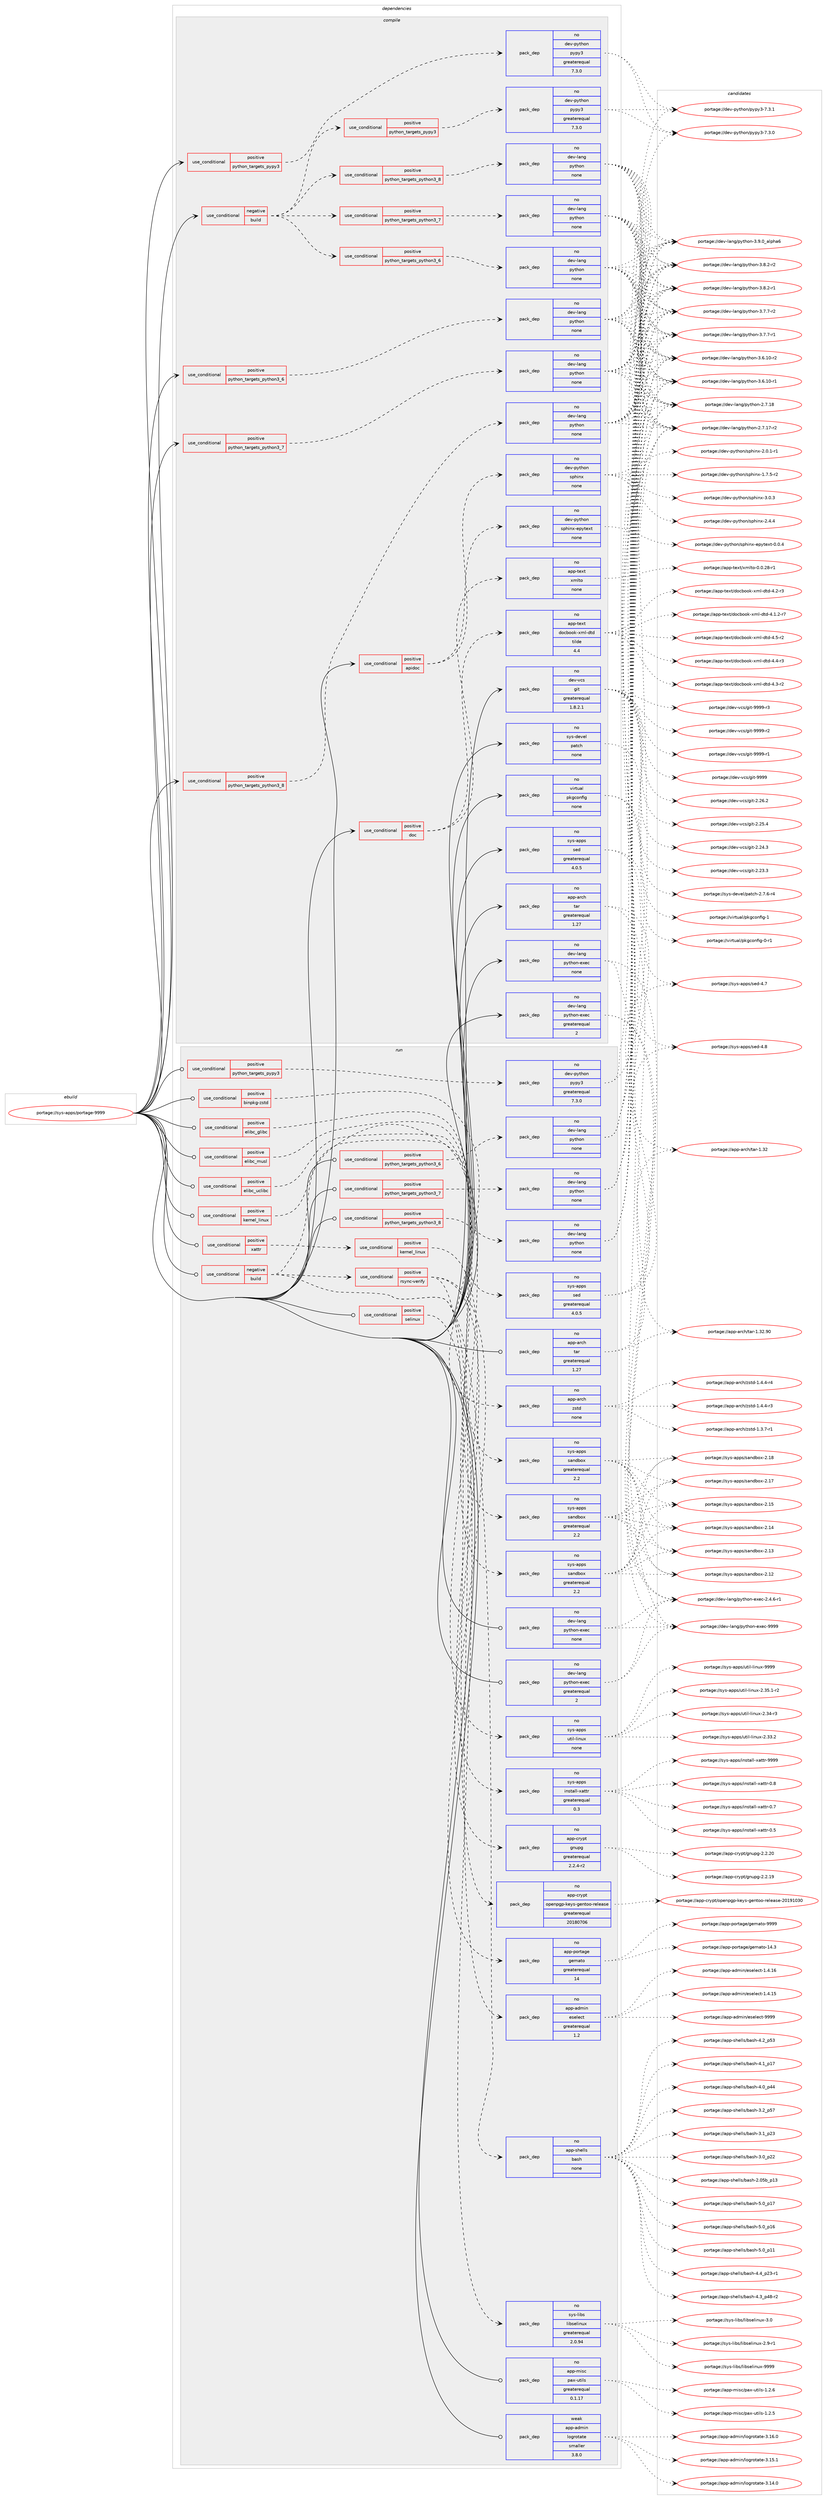 digraph prolog {

# *************
# Graph options
# *************

newrank=true;
concentrate=true;
compound=true;
graph [rankdir=LR,fontname=Helvetica,fontsize=10,ranksep=1.5];#, ranksep=2.5, nodesep=0.2];
edge  [arrowhead=vee];
node  [fontname=Helvetica,fontsize=10];

# **********
# The ebuild
# **********

subgraph cluster_leftcol {
color=gray;
rank=same;
label=<<i>ebuild</i>>;
id [label="portage://sys-apps/portage-9999", color=red, width=4, href="../sys-apps/portage-9999.svg"];
}

# ****************
# The dependencies
# ****************

subgraph cluster_midcol {
color=gray;
label=<<i>dependencies</i>>;
subgraph cluster_compile {
fillcolor="#eeeeee";
style=filled;
label=<<i>compile</i>>;
subgraph cond1228 {
dependency5927 [label=<<TABLE BORDER="0" CELLBORDER="1" CELLSPACING="0" CELLPADDING="4"><TR><TD ROWSPAN="3" CELLPADDING="10">use_conditional</TD></TR><TR><TD>negative</TD></TR><TR><TD>build</TD></TR></TABLE>>, shape=none, color=red];
subgraph cond1229 {
dependency5928 [label=<<TABLE BORDER="0" CELLBORDER="1" CELLSPACING="0" CELLPADDING="4"><TR><TD ROWSPAN="3" CELLPADDING="10">use_conditional</TD></TR><TR><TD>positive</TD></TR><TR><TD>python_targets_pypy3</TD></TR></TABLE>>, shape=none, color=red];
subgraph pack4590 {
dependency5929 [label=<<TABLE BORDER="0" CELLBORDER="1" CELLSPACING="0" CELLPADDING="4" WIDTH="220"><TR><TD ROWSPAN="6" CELLPADDING="30">pack_dep</TD></TR><TR><TD WIDTH="110">no</TD></TR><TR><TD>dev-python</TD></TR><TR><TD>pypy3</TD></TR><TR><TD>greaterequal</TD></TR><TR><TD>7.3.0</TD></TR></TABLE>>, shape=none, color=blue];
}
dependency5928:e -> dependency5929:w [weight=20,style="dashed",arrowhead="vee"];
}
dependency5927:e -> dependency5928:w [weight=20,style="dashed",arrowhead="vee"];
subgraph cond1230 {
dependency5930 [label=<<TABLE BORDER="0" CELLBORDER="1" CELLSPACING="0" CELLPADDING="4"><TR><TD ROWSPAN="3" CELLPADDING="10">use_conditional</TD></TR><TR><TD>positive</TD></TR><TR><TD>python_targets_python3_6</TD></TR></TABLE>>, shape=none, color=red];
subgraph pack4591 {
dependency5931 [label=<<TABLE BORDER="0" CELLBORDER="1" CELLSPACING="0" CELLPADDING="4" WIDTH="220"><TR><TD ROWSPAN="6" CELLPADDING="30">pack_dep</TD></TR><TR><TD WIDTH="110">no</TD></TR><TR><TD>dev-lang</TD></TR><TR><TD>python</TD></TR><TR><TD>none</TD></TR><TR><TD></TD></TR></TABLE>>, shape=none, color=blue];
}
dependency5930:e -> dependency5931:w [weight=20,style="dashed",arrowhead="vee"];
}
dependency5927:e -> dependency5930:w [weight=20,style="dashed",arrowhead="vee"];
subgraph cond1231 {
dependency5932 [label=<<TABLE BORDER="0" CELLBORDER="1" CELLSPACING="0" CELLPADDING="4"><TR><TD ROWSPAN="3" CELLPADDING="10">use_conditional</TD></TR><TR><TD>positive</TD></TR><TR><TD>python_targets_python3_7</TD></TR></TABLE>>, shape=none, color=red];
subgraph pack4592 {
dependency5933 [label=<<TABLE BORDER="0" CELLBORDER="1" CELLSPACING="0" CELLPADDING="4" WIDTH="220"><TR><TD ROWSPAN="6" CELLPADDING="30">pack_dep</TD></TR><TR><TD WIDTH="110">no</TD></TR><TR><TD>dev-lang</TD></TR><TR><TD>python</TD></TR><TR><TD>none</TD></TR><TR><TD></TD></TR></TABLE>>, shape=none, color=blue];
}
dependency5932:e -> dependency5933:w [weight=20,style="dashed",arrowhead="vee"];
}
dependency5927:e -> dependency5932:w [weight=20,style="dashed",arrowhead="vee"];
subgraph cond1232 {
dependency5934 [label=<<TABLE BORDER="0" CELLBORDER="1" CELLSPACING="0" CELLPADDING="4"><TR><TD ROWSPAN="3" CELLPADDING="10">use_conditional</TD></TR><TR><TD>positive</TD></TR><TR><TD>python_targets_python3_8</TD></TR></TABLE>>, shape=none, color=red];
subgraph pack4593 {
dependency5935 [label=<<TABLE BORDER="0" CELLBORDER="1" CELLSPACING="0" CELLPADDING="4" WIDTH="220"><TR><TD ROWSPAN="6" CELLPADDING="30">pack_dep</TD></TR><TR><TD WIDTH="110">no</TD></TR><TR><TD>dev-lang</TD></TR><TR><TD>python</TD></TR><TR><TD>none</TD></TR><TR><TD></TD></TR></TABLE>>, shape=none, color=blue];
}
dependency5934:e -> dependency5935:w [weight=20,style="dashed",arrowhead="vee"];
}
dependency5927:e -> dependency5934:w [weight=20,style="dashed",arrowhead="vee"];
}
id:e -> dependency5927:w [weight=20,style="solid",arrowhead="vee"];
subgraph cond1233 {
dependency5936 [label=<<TABLE BORDER="0" CELLBORDER="1" CELLSPACING="0" CELLPADDING="4"><TR><TD ROWSPAN="3" CELLPADDING="10">use_conditional</TD></TR><TR><TD>positive</TD></TR><TR><TD>apidoc</TD></TR></TABLE>>, shape=none, color=red];
subgraph pack4594 {
dependency5937 [label=<<TABLE BORDER="0" CELLBORDER="1" CELLSPACING="0" CELLPADDING="4" WIDTH="220"><TR><TD ROWSPAN="6" CELLPADDING="30">pack_dep</TD></TR><TR><TD WIDTH="110">no</TD></TR><TR><TD>dev-python</TD></TR><TR><TD>sphinx</TD></TR><TR><TD>none</TD></TR><TR><TD></TD></TR></TABLE>>, shape=none, color=blue];
}
dependency5936:e -> dependency5937:w [weight=20,style="dashed",arrowhead="vee"];
subgraph pack4595 {
dependency5938 [label=<<TABLE BORDER="0" CELLBORDER="1" CELLSPACING="0" CELLPADDING="4" WIDTH="220"><TR><TD ROWSPAN="6" CELLPADDING="30">pack_dep</TD></TR><TR><TD WIDTH="110">no</TD></TR><TR><TD>dev-python</TD></TR><TR><TD>sphinx-epytext</TD></TR><TR><TD>none</TD></TR><TR><TD></TD></TR></TABLE>>, shape=none, color=blue];
}
dependency5936:e -> dependency5938:w [weight=20,style="dashed",arrowhead="vee"];
}
id:e -> dependency5936:w [weight=20,style="solid",arrowhead="vee"];
subgraph cond1234 {
dependency5939 [label=<<TABLE BORDER="0" CELLBORDER="1" CELLSPACING="0" CELLPADDING="4"><TR><TD ROWSPAN="3" CELLPADDING="10">use_conditional</TD></TR><TR><TD>positive</TD></TR><TR><TD>doc</TD></TR></TABLE>>, shape=none, color=red];
subgraph pack4596 {
dependency5940 [label=<<TABLE BORDER="0" CELLBORDER="1" CELLSPACING="0" CELLPADDING="4" WIDTH="220"><TR><TD ROWSPAN="6" CELLPADDING="30">pack_dep</TD></TR><TR><TD WIDTH="110">no</TD></TR><TR><TD>app-text</TD></TR><TR><TD>xmlto</TD></TR><TR><TD>none</TD></TR><TR><TD></TD></TR></TABLE>>, shape=none, color=blue];
}
dependency5939:e -> dependency5940:w [weight=20,style="dashed",arrowhead="vee"];
subgraph pack4597 {
dependency5941 [label=<<TABLE BORDER="0" CELLBORDER="1" CELLSPACING="0" CELLPADDING="4" WIDTH="220"><TR><TD ROWSPAN="6" CELLPADDING="30">pack_dep</TD></TR><TR><TD WIDTH="110">no</TD></TR><TR><TD>app-text</TD></TR><TR><TD>docbook-xml-dtd</TD></TR><TR><TD>tilde</TD></TR><TR><TD>4.4</TD></TR></TABLE>>, shape=none, color=blue];
}
dependency5939:e -> dependency5941:w [weight=20,style="dashed",arrowhead="vee"];
}
id:e -> dependency5939:w [weight=20,style="solid",arrowhead="vee"];
subgraph cond1235 {
dependency5942 [label=<<TABLE BORDER="0" CELLBORDER="1" CELLSPACING="0" CELLPADDING="4"><TR><TD ROWSPAN="3" CELLPADDING="10">use_conditional</TD></TR><TR><TD>positive</TD></TR><TR><TD>python_targets_pypy3</TD></TR></TABLE>>, shape=none, color=red];
subgraph pack4598 {
dependency5943 [label=<<TABLE BORDER="0" CELLBORDER="1" CELLSPACING="0" CELLPADDING="4" WIDTH="220"><TR><TD ROWSPAN="6" CELLPADDING="30">pack_dep</TD></TR><TR><TD WIDTH="110">no</TD></TR><TR><TD>dev-python</TD></TR><TR><TD>pypy3</TD></TR><TR><TD>greaterequal</TD></TR><TR><TD>7.3.0</TD></TR></TABLE>>, shape=none, color=blue];
}
dependency5942:e -> dependency5943:w [weight=20,style="dashed",arrowhead="vee"];
}
id:e -> dependency5942:w [weight=20,style="solid",arrowhead="vee"];
subgraph cond1236 {
dependency5944 [label=<<TABLE BORDER="0" CELLBORDER="1" CELLSPACING="0" CELLPADDING="4"><TR><TD ROWSPAN="3" CELLPADDING="10">use_conditional</TD></TR><TR><TD>positive</TD></TR><TR><TD>python_targets_python3_6</TD></TR></TABLE>>, shape=none, color=red];
subgraph pack4599 {
dependency5945 [label=<<TABLE BORDER="0" CELLBORDER="1" CELLSPACING="0" CELLPADDING="4" WIDTH="220"><TR><TD ROWSPAN="6" CELLPADDING="30">pack_dep</TD></TR><TR><TD WIDTH="110">no</TD></TR><TR><TD>dev-lang</TD></TR><TR><TD>python</TD></TR><TR><TD>none</TD></TR><TR><TD></TD></TR></TABLE>>, shape=none, color=blue];
}
dependency5944:e -> dependency5945:w [weight=20,style="dashed",arrowhead="vee"];
}
id:e -> dependency5944:w [weight=20,style="solid",arrowhead="vee"];
subgraph cond1237 {
dependency5946 [label=<<TABLE BORDER="0" CELLBORDER="1" CELLSPACING="0" CELLPADDING="4"><TR><TD ROWSPAN="3" CELLPADDING="10">use_conditional</TD></TR><TR><TD>positive</TD></TR><TR><TD>python_targets_python3_7</TD></TR></TABLE>>, shape=none, color=red];
subgraph pack4600 {
dependency5947 [label=<<TABLE BORDER="0" CELLBORDER="1" CELLSPACING="0" CELLPADDING="4" WIDTH="220"><TR><TD ROWSPAN="6" CELLPADDING="30">pack_dep</TD></TR><TR><TD WIDTH="110">no</TD></TR><TR><TD>dev-lang</TD></TR><TR><TD>python</TD></TR><TR><TD>none</TD></TR><TR><TD></TD></TR></TABLE>>, shape=none, color=blue];
}
dependency5946:e -> dependency5947:w [weight=20,style="dashed",arrowhead="vee"];
}
id:e -> dependency5946:w [weight=20,style="solid",arrowhead="vee"];
subgraph cond1238 {
dependency5948 [label=<<TABLE BORDER="0" CELLBORDER="1" CELLSPACING="0" CELLPADDING="4"><TR><TD ROWSPAN="3" CELLPADDING="10">use_conditional</TD></TR><TR><TD>positive</TD></TR><TR><TD>python_targets_python3_8</TD></TR></TABLE>>, shape=none, color=red];
subgraph pack4601 {
dependency5949 [label=<<TABLE BORDER="0" CELLBORDER="1" CELLSPACING="0" CELLPADDING="4" WIDTH="220"><TR><TD ROWSPAN="6" CELLPADDING="30">pack_dep</TD></TR><TR><TD WIDTH="110">no</TD></TR><TR><TD>dev-lang</TD></TR><TR><TD>python</TD></TR><TR><TD>none</TD></TR><TR><TD></TD></TR></TABLE>>, shape=none, color=blue];
}
dependency5948:e -> dependency5949:w [weight=20,style="dashed",arrowhead="vee"];
}
id:e -> dependency5948:w [weight=20,style="solid",arrowhead="vee"];
subgraph pack4602 {
dependency5950 [label=<<TABLE BORDER="0" CELLBORDER="1" CELLSPACING="0" CELLPADDING="4" WIDTH="220"><TR><TD ROWSPAN="6" CELLPADDING="30">pack_dep</TD></TR><TR><TD WIDTH="110">no</TD></TR><TR><TD>app-arch</TD></TR><TR><TD>tar</TD></TR><TR><TD>greaterequal</TD></TR><TR><TD>1.27</TD></TR></TABLE>>, shape=none, color=blue];
}
id:e -> dependency5950:w [weight=20,style="solid",arrowhead="vee"];
subgraph pack4603 {
dependency5951 [label=<<TABLE BORDER="0" CELLBORDER="1" CELLSPACING="0" CELLPADDING="4" WIDTH="220"><TR><TD ROWSPAN="6" CELLPADDING="30">pack_dep</TD></TR><TR><TD WIDTH="110">no</TD></TR><TR><TD>dev-lang</TD></TR><TR><TD>python-exec</TD></TR><TR><TD>greaterequal</TD></TR><TR><TD>2</TD></TR></TABLE>>, shape=none, color=blue];
}
id:e -> dependency5951:w [weight=20,style="solid",arrowhead="vee"];
subgraph pack4604 {
dependency5952 [label=<<TABLE BORDER="0" CELLBORDER="1" CELLSPACING="0" CELLPADDING="4" WIDTH="220"><TR><TD ROWSPAN="6" CELLPADDING="30">pack_dep</TD></TR><TR><TD WIDTH="110">no</TD></TR><TR><TD>dev-lang</TD></TR><TR><TD>python-exec</TD></TR><TR><TD>none</TD></TR><TR><TD></TD></TR></TABLE>>, shape=none, color=blue];
}
id:e -> dependency5952:w [weight=20,style="solid",arrowhead="vee"];
subgraph pack4605 {
dependency5953 [label=<<TABLE BORDER="0" CELLBORDER="1" CELLSPACING="0" CELLPADDING="4" WIDTH="220"><TR><TD ROWSPAN="6" CELLPADDING="30">pack_dep</TD></TR><TR><TD WIDTH="110">no</TD></TR><TR><TD>dev-vcs</TD></TR><TR><TD>git</TD></TR><TR><TD>greaterequal</TD></TR><TR><TD>1.8.2.1</TD></TR></TABLE>>, shape=none, color=blue];
}
id:e -> dependency5953:w [weight=20,style="solid",arrowhead="vee"];
subgraph pack4606 {
dependency5954 [label=<<TABLE BORDER="0" CELLBORDER="1" CELLSPACING="0" CELLPADDING="4" WIDTH="220"><TR><TD ROWSPAN="6" CELLPADDING="30">pack_dep</TD></TR><TR><TD WIDTH="110">no</TD></TR><TR><TD>sys-apps</TD></TR><TR><TD>sed</TD></TR><TR><TD>greaterequal</TD></TR><TR><TD>4.0.5</TD></TR></TABLE>>, shape=none, color=blue];
}
id:e -> dependency5954:w [weight=20,style="solid",arrowhead="vee"];
subgraph pack4607 {
dependency5955 [label=<<TABLE BORDER="0" CELLBORDER="1" CELLSPACING="0" CELLPADDING="4" WIDTH="220"><TR><TD ROWSPAN="6" CELLPADDING="30">pack_dep</TD></TR><TR><TD WIDTH="110">no</TD></TR><TR><TD>sys-devel</TD></TR><TR><TD>patch</TD></TR><TR><TD>none</TD></TR><TR><TD></TD></TR></TABLE>>, shape=none, color=blue];
}
id:e -> dependency5955:w [weight=20,style="solid",arrowhead="vee"];
subgraph pack4608 {
dependency5956 [label=<<TABLE BORDER="0" CELLBORDER="1" CELLSPACING="0" CELLPADDING="4" WIDTH="220"><TR><TD ROWSPAN="6" CELLPADDING="30">pack_dep</TD></TR><TR><TD WIDTH="110">no</TD></TR><TR><TD>virtual</TD></TR><TR><TD>pkgconfig</TD></TR><TR><TD>none</TD></TR><TR><TD></TD></TR></TABLE>>, shape=none, color=blue];
}
id:e -> dependency5956:w [weight=20,style="solid",arrowhead="vee"];
}
subgraph cluster_compileandrun {
fillcolor="#eeeeee";
style=filled;
label=<<i>compile and run</i>>;
}
subgraph cluster_run {
fillcolor="#eeeeee";
style=filled;
label=<<i>run</i>>;
subgraph cond1239 {
dependency5957 [label=<<TABLE BORDER="0" CELLBORDER="1" CELLSPACING="0" CELLPADDING="4"><TR><TD ROWSPAN="3" CELLPADDING="10">use_conditional</TD></TR><TR><TD>negative</TD></TR><TR><TD>build</TD></TR></TABLE>>, shape=none, color=red];
subgraph pack4609 {
dependency5958 [label=<<TABLE BORDER="0" CELLBORDER="1" CELLSPACING="0" CELLPADDING="4" WIDTH="220"><TR><TD ROWSPAN="6" CELLPADDING="30">pack_dep</TD></TR><TR><TD WIDTH="110">no</TD></TR><TR><TD>sys-apps</TD></TR><TR><TD>sed</TD></TR><TR><TD>greaterequal</TD></TR><TR><TD>4.0.5</TD></TR></TABLE>>, shape=none, color=blue];
}
dependency5957:e -> dependency5958:w [weight=20,style="dashed",arrowhead="vee"];
subgraph pack4610 {
dependency5959 [label=<<TABLE BORDER="0" CELLBORDER="1" CELLSPACING="0" CELLPADDING="4" WIDTH="220"><TR><TD ROWSPAN="6" CELLPADDING="30">pack_dep</TD></TR><TR><TD WIDTH="110">no</TD></TR><TR><TD>app-shells</TD></TR><TR><TD>bash</TD></TR><TR><TD>none</TD></TR><TR><TD></TD></TR></TABLE>>, shape=none, color=blue];
}
dependency5957:e -> dependency5959:w [weight=20,style="dashed",arrowhead="vee"];
subgraph pack4611 {
dependency5960 [label=<<TABLE BORDER="0" CELLBORDER="1" CELLSPACING="0" CELLPADDING="4" WIDTH="220"><TR><TD ROWSPAN="6" CELLPADDING="30">pack_dep</TD></TR><TR><TD WIDTH="110">no</TD></TR><TR><TD>app-admin</TD></TR><TR><TD>eselect</TD></TR><TR><TD>greaterequal</TD></TR><TR><TD>1.2</TD></TR></TABLE>>, shape=none, color=blue];
}
dependency5957:e -> dependency5960:w [weight=20,style="dashed",arrowhead="vee"];
subgraph cond1240 {
dependency5961 [label=<<TABLE BORDER="0" CELLBORDER="1" CELLSPACING="0" CELLPADDING="4"><TR><TD ROWSPAN="3" CELLPADDING="10">use_conditional</TD></TR><TR><TD>positive</TD></TR><TR><TD>rsync-verify</TD></TR></TABLE>>, shape=none, color=red];
subgraph pack4612 {
dependency5962 [label=<<TABLE BORDER="0" CELLBORDER="1" CELLSPACING="0" CELLPADDING="4" WIDTH="220"><TR><TD ROWSPAN="6" CELLPADDING="30">pack_dep</TD></TR><TR><TD WIDTH="110">no</TD></TR><TR><TD>app-portage</TD></TR><TR><TD>gemato</TD></TR><TR><TD>greaterequal</TD></TR><TR><TD>14</TD></TR></TABLE>>, shape=none, color=blue];
}
dependency5961:e -> dependency5962:w [weight=20,style="dashed",arrowhead="vee"];
subgraph pack4613 {
dependency5963 [label=<<TABLE BORDER="0" CELLBORDER="1" CELLSPACING="0" CELLPADDING="4" WIDTH="220"><TR><TD ROWSPAN="6" CELLPADDING="30">pack_dep</TD></TR><TR><TD WIDTH="110">no</TD></TR><TR><TD>app-crypt</TD></TR><TR><TD>openpgp-keys-gentoo-release</TD></TR><TR><TD>greaterequal</TD></TR><TR><TD>20180706</TD></TR></TABLE>>, shape=none, color=blue];
}
dependency5961:e -> dependency5963:w [weight=20,style="dashed",arrowhead="vee"];
subgraph pack4614 {
dependency5964 [label=<<TABLE BORDER="0" CELLBORDER="1" CELLSPACING="0" CELLPADDING="4" WIDTH="220"><TR><TD ROWSPAN="6" CELLPADDING="30">pack_dep</TD></TR><TR><TD WIDTH="110">no</TD></TR><TR><TD>app-crypt</TD></TR><TR><TD>gnupg</TD></TR><TR><TD>greaterequal</TD></TR><TR><TD>2.2.4-r2</TD></TR></TABLE>>, shape=none, color=blue];
}
dependency5961:e -> dependency5964:w [weight=20,style="dashed",arrowhead="vee"];
}
dependency5957:e -> dependency5961:w [weight=20,style="dashed",arrowhead="vee"];
}
id:e -> dependency5957:w [weight=20,style="solid",arrowhead="odot"];
subgraph cond1241 {
dependency5965 [label=<<TABLE BORDER="0" CELLBORDER="1" CELLSPACING="0" CELLPADDING="4"><TR><TD ROWSPAN="3" CELLPADDING="10">use_conditional</TD></TR><TR><TD>positive</TD></TR><TR><TD>binpkg-zstd</TD></TR></TABLE>>, shape=none, color=red];
subgraph pack4615 {
dependency5966 [label=<<TABLE BORDER="0" CELLBORDER="1" CELLSPACING="0" CELLPADDING="4" WIDTH="220"><TR><TD ROWSPAN="6" CELLPADDING="30">pack_dep</TD></TR><TR><TD WIDTH="110">no</TD></TR><TR><TD>app-arch</TD></TR><TR><TD>zstd</TD></TR><TR><TD>none</TD></TR><TR><TD></TD></TR></TABLE>>, shape=none, color=blue];
}
dependency5965:e -> dependency5966:w [weight=20,style="dashed",arrowhead="vee"];
}
id:e -> dependency5965:w [weight=20,style="solid",arrowhead="odot"];
subgraph cond1242 {
dependency5967 [label=<<TABLE BORDER="0" CELLBORDER="1" CELLSPACING="0" CELLPADDING="4"><TR><TD ROWSPAN="3" CELLPADDING="10">use_conditional</TD></TR><TR><TD>positive</TD></TR><TR><TD>elibc_glibc</TD></TR></TABLE>>, shape=none, color=red];
subgraph pack4616 {
dependency5968 [label=<<TABLE BORDER="0" CELLBORDER="1" CELLSPACING="0" CELLPADDING="4" WIDTH="220"><TR><TD ROWSPAN="6" CELLPADDING="30">pack_dep</TD></TR><TR><TD WIDTH="110">no</TD></TR><TR><TD>sys-apps</TD></TR><TR><TD>sandbox</TD></TR><TR><TD>greaterequal</TD></TR><TR><TD>2.2</TD></TR></TABLE>>, shape=none, color=blue];
}
dependency5967:e -> dependency5968:w [weight=20,style="dashed",arrowhead="vee"];
}
id:e -> dependency5967:w [weight=20,style="solid",arrowhead="odot"];
subgraph cond1243 {
dependency5969 [label=<<TABLE BORDER="0" CELLBORDER="1" CELLSPACING="0" CELLPADDING="4"><TR><TD ROWSPAN="3" CELLPADDING="10">use_conditional</TD></TR><TR><TD>positive</TD></TR><TR><TD>elibc_musl</TD></TR></TABLE>>, shape=none, color=red];
subgraph pack4617 {
dependency5970 [label=<<TABLE BORDER="0" CELLBORDER="1" CELLSPACING="0" CELLPADDING="4" WIDTH="220"><TR><TD ROWSPAN="6" CELLPADDING="30">pack_dep</TD></TR><TR><TD WIDTH="110">no</TD></TR><TR><TD>sys-apps</TD></TR><TR><TD>sandbox</TD></TR><TR><TD>greaterequal</TD></TR><TR><TD>2.2</TD></TR></TABLE>>, shape=none, color=blue];
}
dependency5969:e -> dependency5970:w [weight=20,style="dashed",arrowhead="vee"];
}
id:e -> dependency5969:w [weight=20,style="solid",arrowhead="odot"];
subgraph cond1244 {
dependency5971 [label=<<TABLE BORDER="0" CELLBORDER="1" CELLSPACING="0" CELLPADDING="4"><TR><TD ROWSPAN="3" CELLPADDING="10">use_conditional</TD></TR><TR><TD>positive</TD></TR><TR><TD>elibc_uclibc</TD></TR></TABLE>>, shape=none, color=red];
subgraph pack4618 {
dependency5972 [label=<<TABLE BORDER="0" CELLBORDER="1" CELLSPACING="0" CELLPADDING="4" WIDTH="220"><TR><TD ROWSPAN="6" CELLPADDING="30">pack_dep</TD></TR><TR><TD WIDTH="110">no</TD></TR><TR><TD>sys-apps</TD></TR><TR><TD>sandbox</TD></TR><TR><TD>greaterequal</TD></TR><TR><TD>2.2</TD></TR></TABLE>>, shape=none, color=blue];
}
dependency5971:e -> dependency5972:w [weight=20,style="dashed",arrowhead="vee"];
}
id:e -> dependency5971:w [weight=20,style="solid",arrowhead="odot"];
subgraph cond1245 {
dependency5973 [label=<<TABLE BORDER="0" CELLBORDER="1" CELLSPACING="0" CELLPADDING="4"><TR><TD ROWSPAN="3" CELLPADDING="10">use_conditional</TD></TR><TR><TD>positive</TD></TR><TR><TD>kernel_linux</TD></TR></TABLE>>, shape=none, color=red];
subgraph pack4619 {
dependency5974 [label=<<TABLE BORDER="0" CELLBORDER="1" CELLSPACING="0" CELLPADDING="4" WIDTH="220"><TR><TD ROWSPAN="6" CELLPADDING="30">pack_dep</TD></TR><TR><TD WIDTH="110">no</TD></TR><TR><TD>sys-apps</TD></TR><TR><TD>util-linux</TD></TR><TR><TD>none</TD></TR><TR><TD></TD></TR></TABLE>>, shape=none, color=blue];
}
dependency5973:e -> dependency5974:w [weight=20,style="dashed",arrowhead="vee"];
}
id:e -> dependency5973:w [weight=20,style="solid",arrowhead="odot"];
subgraph cond1246 {
dependency5975 [label=<<TABLE BORDER="0" CELLBORDER="1" CELLSPACING="0" CELLPADDING="4"><TR><TD ROWSPAN="3" CELLPADDING="10">use_conditional</TD></TR><TR><TD>positive</TD></TR><TR><TD>python_targets_pypy3</TD></TR></TABLE>>, shape=none, color=red];
subgraph pack4620 {
dependency5976 [label=<<TABLE BORDER="0" CELLBORDER="1" CELLSPACING="0" CELLPADDING="4" WIDTH="220"><TR><TD ROWSPAN="6" CELLPADDING="30">pack_dep</TD></TR><TR><TD WIDTH="110">no</TD></TR><TR><TD>dev-python</TD></TR><TR><TD>pypy3</TD></TR><TR><TD>greaterequal</TD></TR><TR><TD>7.3.0</TD></TR></TABLE>>, shape=none, color=blue];
}
dependency5975:e -> dependency5976:w [weight=20,style="dashed",arrowhead="vee"];
}
id:e -> dependency5975:w [weight=20,style="solid",arrowhead="odot"];
subgraph cond1247 {
dependency5977 [label=<<TABLE BORDER="0" CELLBORDER="1" CELLSPACING="0" CELLPADDING="4"><TR><TD ROWSPAN="3" CELLPADDING="10">use_conditional</TD></TR><TR><TD>positive</TD></TR><TR><TD>python_targets_python3_6</TD></TR></TABLE>>, shape=none, color=red];
subgraph pack4621 {
dependency5978 [label=<<TABLE BORDER="0" CELLBORDER="1" CELLSPACING="0" CELLPADDING="4" WIDTH="220"><TR><TD ROWSPAN="6" CELLPADDING="30">pack_dep</TD></TR><TR><TD WIDTH="110">no</TD></TR><TR><TD>dev-lang</TD></TR><TR><TD>python</TD></TR><TR><TD>none</TD></TR><TR><TD></TD></TR></TABLE>>, shape=none, color=blue];
}
dependency5977:e -> dependency5978:w [weight=20,style="dashed",arrowhead="vee"];
}
id:e -> dependency5977:w [weight=20,style="solid",arrowhead="odot"];
subgraph cond1248 {
dependency5979 [label=<<TABLE BORDER="0" CELLBORDER="1" CELLSPACING="0" CELLPADDING="4"><TR><TD ROWSPAN="3" CELLPADDING="10">use_conditional</TD></TR><TR><TD>positive</TD></TR><TR><TD>python_targets_python3_7</TD></TR></TABLE>>, shape=none, color=red];
subgraph pack4622 {
dependency5980 [label=<<TABLE BORDER="0" CELLBORDER="1" CELLSPACING="0" CELLPADDING="4" WIDTH="220"><TR><TD ROWSPAN="6" CELLPADDING="30">pack_dep</TD></TR><TR><TD WIDTH="110">no</TD></TR><TR><TD>dev-lang</TD></TR><TR><TD>python</TD></TR><TR><TD>none</TD></TR><TR><TD></TD></TR></TABLE>>, shape=none, color=blue];
}
dependency5979:e -> dependency5980:w [weight=20,style="dashed",arrowhead="vee"];
}
id:e -> dependency5979:w [weight=20,style="solid",arrowhead="odot"];
subgraph cond1249 {
dependency5981 [label=<<TABLE BORDER="0" CELLBORDER="1" CELLSPACING="0" CELLPADDING="4"><TR><TD ROWSPAN="3" CELLPADDING="10">use_conditional</TD></TR><TR><TD>positive</TD></TR><TR><TD>python_targets_python3_8</TD></TR></TABLE>>, shape=none, color=red];
subgraph pack4623 {
dependency5982 [label=<<TABLE BORDER="0" CELLBORDER="1" CELLSPACING="0" CELLPADDING="4" WIDTH="220"><TR><TD ROWSPAN="6" CELLPADDING="30">pack_dep</TD></TR><TR><TD WIDTH="110">no</TD></TR><TR><TD>dev-lang</TD></TR><TR><TD>python</TD></TR><TR><TD>none</TD></TR><TR><TD></TD></TR></TABLE>>, shape=none, color=blue];
}
dependency5981:e -> dependency5982:w [weight=20,style="dashed",arrowhead="vee"];
}
id:e -> dependency5981:w [weight=20,style="solid",arrowhead="odot"];
subgraph cond1250 {
dependency5983 [label=<<TABLE BORDER="0" CELLBORDER="1" CELLSPACING="0" CELLPADDING="4"><TR><TD ROWSPAN="3" CELLPADDING="10">use_conditional</TD></TR><TR><TD>positive</TD></TR><TR><TD>selinux</TD></TR></TABLE>>, shape=none, color=red];
subgraph pack4624 {
dependency5984 [label=<<TABLE BORDER="0" CELLBORDER="1" CELLSPACING="0" CELLPADDING="4" WIDTH="220"><TR><TD ROWSPAN="6" CELLPADDING="30">pack_dep</TD></TR><TR><TD WIDTH="110">no</TD></TR><TR><TD>sys-libs</TD></TR><TR><TD>libselinux</TD></TR><TR><TD>greaterequal</TD></TR><TR><TD>2.0.94</TD></TR></TABLE>>, shape=none, color=blue];
}
dependency5983:e -> dependency5984:w [weight=20,style="dashed",arrowhead="vee"];
}
id:e -> dependency5983:w [weight=20,style="solid",arrowhead="odot"];
subgraph cond1251 {
dependency5985 [label=<<TABLE BORDER="0" CELLBORDER="1" CELLSPACING="0" CELLPADDING="4"><TR><TD ROWSPAN="3" CELLPADDING="10">use_conditional</TD></TR><TR><TD>positive</TD></TR><TR><TD>xattr</TD></TR></TABLE>>, shape=none, color=red];
subgraph cond1252 {
dependency5986 [label=<<TABLE BORDER="0" CELLBORDER="1" CELLSPACING="0" CELLPADDING="4"><TR><TD ROWSPAN="3" CELLPADDING="10">use_conditional</TD></TR><TR><TD>positive</TD></TR><TR><TD>kernel_linux</TD></TR></TABLE>>, shape=none, color=red];
subgraph pack4625 {
dependency5987 [label=<<TABLE BORDER="0" CELLBORDER="1" CELLSPACING="0" CELLPADDING="4" WIDTH="220"><TR><TD ROWSPAN="6" CELLPADDING="30">pack_dep</TD></TR><TR><TD WIDTH="110">no</TD></TR><TR><TD>sys-apps</TD></TR><TR><TD>install-xattr</TD></TR><TR><TD>greaterequal</TD></TR><TR><TD>0.3</TD></TR></TABLE>>, shape=none, color=blue];
}
dependency5986:e -> dependency5987:w [weight=20,style="dashed",arrowhead="vee"];
}
dependency5985:e -> dependency5986:w [weight=20,style="dashed",arrowhead="vee"];
}
id:e -> dependency5985:w [weight=20,style="solid",arrowhead="odot"];
subgraph pack4626 {
dependency5988 [label=<<TABLE BORDER="0" CELLBORDER="1" CELLSPACING="0" CELLPADDING="4" WIDTH="220"><TR><TD ROWSPAN="6" CELLPADDING="30">pack_dep</TD></TR><TR><TD WIDTH="110">no</TD></TR><TR><TD>app-arch</TD></TR><TR><TD>tar</TD></TR><TR><TD>greaterequal</TD></TR><TR><TD>1.27</TD></TR></TABLE>>, shape=none, color=blue];
}
id:e -> dependency5988:w [weight=20,style="solid",arrowhead="odot"];
subgraph pack4627 {
dependency5989 [label=<<TABLE BORDER="0" CELLBORDER="1" CELLSPACING="0" CELLPADDING="4" WIDTH="220"><TR><TD ROWSPAN="6" CELLPADDING="30">pack_dep</TD></TR><TR><TD WIDTH="110">no</TD></TR><TR><TD>app-misc</TD></TR><TR><TD>pax-utils</TD></TR><TR><TD>greaterequal</TD></TR><TR><TD>0.1.17</TD></TR></TABLE>>, shape=none, color=blue];
}
id:e -> dependency5989:w [weight=20,style="solid",arrowhead="odot"];
subgraph pack4628 {
dependency5990 [label=<<TABLE BORDER="0" CELLBORDER="1" CELLSPACING="0" CELLPADDING="4" WIDTH="220"><TR><TD ROWSPAN="6" CELLPADDING="30">pack_dep</TD></TR><TR><TD WIDTH="110">no</TD></TR><TR><TD>dev-lang</TD></TR><TR><TD>python-exec</TD></TR><TR><TD>greaterequal</TD></TR><TR><TD>2</TD></TR></TABLE>>, shape=none, color=blue];
}
id:e -> dependency5990:w [weight=20,style="solid",arrowhead="odot"];
subgraph pack4629 {
dependency5991 [label=<<TABLE BORDER="0" CELLBORDER="1" CELLSPACING="0" CELLPADDING="4" WIDTH="220"><TR><TD ROWSPAN="6" CELLPADDING="30">pack_dep</TD></TR><TR><TD WIDTH="110">no</TD></TR><TR><TD>dev-lang</TD></TR><TR><TD>python-exec</TD></TR><TR><TD>none</TD></TR><TR><TD></TD></TR></TABLE>>, shape=none, color=blue];
}
id:e -> dependency5991:w [weight=20,style="solid",arrowhead="odot"];
subgraph pack4630 {
dependency5992 [label=<<TABLE BORDER="0" CELLBORDER="1" CELLSPACING="0" CELLPADDING="4" WIDTH="220"><TR><TD ROWSPAN="6" CELLPADDING="30">pack_dep</TD></TR><TR><TD WIDTH="110">weak</TD></TR><TR><TD>app-admin</TD></TR><TR><TD>logrotate</TD></TR><TR><TD>smaller</TD></TR><TR><TD>3.8.0</TD></TR></TABLE>>, shape=none, color=blue];
}
id:e -> dependency5992:w [weight=20,style="solid",arrowhead="odot"];
}
}

# **************
# The candidates
# **************

subgraph cluster_choices {
rank=same;
color=gray;
label=<<i>candidates</i>>;

subgraph choice4590 {
color=black;
nodesep=1;
choice100101118451121211161041111104711212111212151455546514649 [label="portage://dev-python/pypy3-7.3.1", color=red, width=4,href="../dev-python/pypy3-7.3.1.svg"];
choice100101118451121211161041111104711212111212151455546514648 [label="portage://dev-python/pypy3-7.3.0", color=red, width=4,href="../dev-python/pypy3-7.3.0.svg"];
dependency5929:e -> choice100101118451121211161041111104711212111212151455546514649:w [style=dotted,weight="100"];
dependency5929:e -> choice100101118451121211161041111104711212111212151455546514648:w [style=dotted,weight="100"];
}
subgraph choice4591 {
color=black;
nodesep=1;
choice10010111845108971101034711212111610411111045514657464895971081121049754 [label="portage://dev-lang/python-3.9.0_alpha6", color=red, width=4,href="../dev-lang/python-3.9.0_alpha6.svg"];
choice1001011184510897110103471121211161041111104551465646504511450 [label="portage://dev-lang/python-3.8.2-r2", color=red, width=4,href="../dev-lang/python-3.8.2-r2.svg"];
choice1001011184510897110103471121211161041111104551465646504511449 [label="portage://dev-lang/python-3.8.2-r1", color=red, width=4,href="../dev-lang/python-3.8.2-r1.svg"];
choice1001011184510897110103471121211161041111104551465546554511450 [label="portage://dev-lang/python-3.7.7-r2", color=red, width=4,href="../dev-lang/python-3.7.7-r2.svg"];
choice1001011184510897110103471121211161041111104551465546554511449 [label="portage://dev-lang/python-3.7.7-r1", color=red, width=4,href="../dev-lang/python-3.7.7-r1.svg"];
choice100101118451089711010347112121116104111110455146544649484511450 [label="portage://dev-lang/python-3.6.10-r2", color=red, width=4,href="../dev-lang/python-3.6.10-r2.svg"];
choice100101118451089711010347112121116104111110455146544649484511449 [label="portage://dev-lang/python-3.6.10-r1", color=red, width=4,href="../dev-lang/python-3.6.10-r1.svg"];
choice10010111845108971101034711212111610411111045504655464956 [label="portage://dev-lang/python-2.7.18", color=red, width=4,href="../dev-lang/python-2.7.18.svg"];
choice100101118451089711010347112121116104111110455046554649554511450 [label="portage://dev-lang/python-2.7.17-r2", color=red, width=4,href="../dev-lang/python-2.7.17-r2.svg"];
dependency5931:e -> choice10010111845108971101034711212111610411111045514657464895971081121049754:w [style=dotted,weight="100"];
dependency5931:e -> choice1001011184510897110103471121211161041111104551465646504511450:w [style=dotted,weight="100"];
dependency5931:e -> choice1001011184510897110103471121211161041111104551465646504511449:w [style=dotted,weight="100"];
dependency5931:e -> choice1001011184510897110103471121211161041111104551465546554511450:w [style=dotted,weight="100"];
dependency5931:e -> choice1001011184510897110103471121211161041111104551465546554511449:w [style=dotted,weight="100"];
dependency5931:e -> choice100101118451089711010347112121116104111110455146544649484511450:w [style=dotted,weight="100"];
dependency5931:e -> choice100101118451089711010347112121116104111110455146544649484511449:w [style=dotted,weight="100"];
dependency5931:e -> choice10010111845108971101034711212111610411111045504655464956:w [style=dotted,weight="100"];
dependency5931:e -> choice100101118451089711010347112121116104111110455046554649554511450:w [style=dotted,weight="100"];
}
subgraph choice4592 {
color=black;
nodesep=1;
choice10010111845108971101034711212111610411111045514657464895971081121049754 [label="portage://dev-lang/python-3.9.0_alpha6", color=red, width=4,href="../dev-lang/python-3.9.0_alpha6.svg"];
choice1001011184510897110103471121211161041111104551465646504511450 [label="portage://dev-lang/python-3.8.2-r2", color=red, width=4,href="../dev-lang/python-3.8.2-r2.svg"];
choice1001011184510897110103471121211161041111104551465646504511449 [label="portage://dev-lang/python-3.8.2-r1", color=red, width=4,href="../dev-lang/python-3.8.2-r1.svg"];
choice1001011184510897110103471121211161041111104551465546554511450 [label="portage://dev-lang/python-3.7.7-r2", color=red, width=4,href="../dev-lang/python-3.7.7-r2.svg"];
choice1001011184510897110103471121211161041111104551465546554511449 [label="portage://dev-lang/python-3.7.7-r1", color=red, width=4,href="../dev-lang/python-3.7.7-r1.svg"];
choice100101118451089711010347112121116104111110455146544649484511450 [label="portage://dev-lang/python-3.6.10-r2", color=red, width=4,href="../dev-lang/python-3.6.10-r2.svg"];
choice100101118451089711010347112121116104111110455146544649484511449 [label="portage://dev-lang/python-3.6.10-r1", color=red, width=4,href="../dev-lang/python-3.6.10-r1.svg"];
choice10010111845108971101034711212111610411111045504655464956 [label="portage://dev-lang/python-2.7.18", color=red, width=4,href="../dev-lang/python-2.7.18.svg"];
choice100101118451089711010347112121116104111110455046554649554511450 [label="portage://dev-lang/python-2.7.17-r2", color=red, width=4,href="../dev-lang/python-2.7.17-r2.svg"];
dependency5933:e -> choice10010111845108971101034711212111610411111045514657464895971081121049754:w [style=dotted,weight="100"];
dependency5933:e -> choice1001011184510897110103471121211161041111104551465646504511450:w [style=dotted,weight="100"];
dependency5933:e -> choice1001011184510897110103471121211161041111104551465646504511449:w [style=dotted,weight="100"];
dependency5933:e -> choice1001011184510897110103471121211161041111104551465546554511450:w [style=dotted,weight="100"];
dependency5933:e -> choice1001011184510897110103471121211161041111104551465546554511449:w [style=dotted,weight="100"];
dependency5933:e -> choice100101118451089711010347112121116104111110455146544649484511450:w [style=dotted,weight="100"];
dependency5933:e -> choice100101118451089711010347112121116104111110455146544649484511449:w [style=dotted,weight="100"];
dependency5933:e -> choice10010111845108971101034711212111610411111045504655464956:w [style=dotted,weight="100"];
dependency5933:e -> choice100101118451089711010347112121116104111110455046554649554511450:w [style=dotted,weight="100"];
}
subgraph choice4593 {
color=black;
nodesep=1;
choice10010111845108971101034711212111610411111045514657464895971081121049754 [label="portage://dev-lang/python-3.9.0_alpha6", color=red, width=4,href="../dev-lang/python-3.9.0_alpha6.svg"];
choice1001011184510897110103471121211161041111104551465646504511450 [label="portage://dev-lang/python-3.8.2-r2", color=red, width=4,href="../dev-lang/python-3.8.2-r2.svg"];
choice1001011184510897110103471121211161041111104551465646504511449 [label="portage://dev-lang/python-3.8.2-r1", color=red, width=4,href="../dev-lang/python-3.8.2-r1.svg"];
choice1001011184510897110103471121211161041111104551465546554511450 [label="portage://dev-lang/python-3.7.7-r2", color=red, width=4,href="../dev-lang/python-3.7.7-r2.svg"];
choice1001011184510897110103471121211161041111104551465546554511449 [label="portage://dev-lang/python-3.7.7-r1", color=red, width=4,href="../dev-lang/python-3.7.7-r1.svg"];
choice100101118451089711010347112121116104111110455146544649484511450 [label="portage://dev-lang/python-3.6.10-r2", color=red, width=4,href="../dev-lang/python-3.6.10-r2.svg"];
choice100101118451089711010347112121116104111110455146544649484511449 [label="portage://dev-lang/python-3.6.10-r1", color=red, width=4,href="../dev-lang/python-3.6.10-r1.svg"];
choice10010111845108971101034711212111610411111045504655464956 [label="portage://dev-lang/python-2.7.18", color=red, width=4,href="../dev-lang/python-2.7.18.svg"];
choice100101118451089711010347112121116104111110455046554649554511450 [label="portage://dev-lang/python-2.7.17-r2", color=red, width=4,href="../dev-lang/python-2.7.17-r2.svg"];
dependency5935:e -> choice10010111845108971101034711212111610411111045514657464895971081121049754:w [style=dotted,weight="100"];
dependency5935:e -> choice1001011184510897110103471121211161041111104551465646504511450:w [style=dotted,weight="100"];
dependency5935:e -> choice1001011184510897110103471121211161041111104551465646504511449:w [style=dotted,weight="100"];
dependency5935:e -> choice1001011184510897110103471121211161041111104551465546554511450:w [style=dotted,weight="100"];
dependency5935:e -> choice1001011184510897110103471121211161041111104551465546554511449:w [style=dotted,weight="100"];
dependency5935:e -> choice100101118451089711010347112121116104111110455146544649484511450:w [style=dotted,weight="100"];
dependency5935:e -> choice100101118451089711010347112121116104111110455146544649484511449:w [style=dotted,weight="100"];
dependency5935:e -> choice10010111845108971101034711212111610411111045504655464956:w [style=dotted,weight="100"];
dependency5935:e -> choice100101118451089711010347112121116104111110455046554649554511450:w [style=dotted,weight="100"];
}
subgraph choice4594 {
color=black;
nodesep=1;
choice1001011184511212111610411111047115112104105110120455146484651 [label="portage://dev-python/sphinx-3.0.3", color=red, width=4,href="../dev-python/sphinx-3.0.3.svg"];
choice1001011184511212111610411111047115112104105110120455046524652 [label="portage://dev-python/sphinx-2.4.4", color=red, width=4,href="../dev-python/sphinx-2.4.4.svg"];
choice10010111845112121116104111110471151121041051101204550464846494511449 [label="portage://dev-python/sphinx-2.0.1-r1", color=red, width=4,href="../dev-python/sphinx-2.0.1-r1.svg"];
choice10010111845112121116104111110471151121041051101204549465546534511450 [label="portage://dev-python/sphinx-1.7.5-r2", color=red, width=4,href="../dev-python/sphinx-1.7.5-r2.svg"];
dependency5937:e -> choice1001011184511212111610411111047115112104105110120455146484651:w [style=dotted,weight="100"];
dependency5937:e -> choice1001011184511212111610411111047115112104105110120455046524652:w [style=dotted,weight="100"];
dependency5937:e -> choice10010111845112121116104111110471151121041051101204550464846494511449:w [style=dotted,weight="100"];
dependency5937:e -> choice10010111845112121116104111110471151121041051101204549465546534511450:w [style=dotted,weight="100"];
}
subgraph choice4595 {
color=black;
nodesep=1;
choice100101118451121211161041111104711511210410511012045101112121116101120116454846484652 [label="portage://dev-python/sphinx-epytext-0.0.4", color=red, width=4,href="../dev-python/sphinx-epytext-0.0.4.svg"];
dependency5938:e -> choice100101118451121211161041111104711511210410511012045101112121116101120116454846484652:w [style=dotted,weight="100"];
}
subgraph choice4596 {
color=black;
nodesep=1;
choice971121124511610112011647120109108116111454846484650564511449 [label="portage://app-text/xmlto-0.0.28-r1", color=red, width=4,href="../app-text/xmlto-0.0.28-r1.svg"];
dependency5940:e -> choice971121124511610112011647120109108116111454846484650564511449:w [style=dotted,weight="100"];
}
subgraph choice4597 {
color=black;
nodesep=1;
choice97112112451161011201164710011199981111111074512010910845100116100455246534511450 [label="portage://app-text/docbook-xml-dtd-4.5-r2", color=red, width=4,href="../app-text/docbook-xml-dtd-4.5-r2.svg"];
choice97112112451161011201164710011199981111111074512010910845100116100455246524511451 [label="portage://app-text/docbook-xml-dtd-4.4-r3", color=red, width=4,href="../app-text/docbook-xml-dtd-4.4-r3.svg"];
choice97112112451161011201164710011199981111111074512010910845100116100455246514511450 [label="portage://app-text/docbook-xml-dtd-4.3-r2", color=red, width=4,href="../app-text/docbook-xml-dtd-4.3-r2.svg"];
choice97112112451161011201164710011199981111111074512010910845100116100455246504511451 [label="portage://app-text/docbook-xml-dtd-4.2-r3", color=red, width=4,href="../app-text/docbook-xml-dtd-4.2-r3.svg"];
choice971121124511610112011647100111999811111110745120109108451001161004552464946504511455 [label="portage://app-text/docbook-xml-dtd-4.1.2-r7", color=red, width=4,href="../app-text/docbook-xml-dtd-4.1.2-r7.svg"];
dependency5941:e -> choice97112112451161011201164710011199981111111074512010910845100116100455246534511450:w [style=dotted,weight="100"];
dependency5941:e -> choice97112112451161011201164710011199981111111074512010910845100116100455246524511451:w [style=dotted,weight="100"];
dependency5941:e -> choice97112112451161011201164710011199981111111074512010910845100116100455246514511450:w [style=dotted,weight="100"];
dependency5941:e -> choice97112112451161011201164710011199981111111074512010910845100116100455246504511451:w [style=dotted,weight="100"];
dependency5941:e -> choice971121124511610112011647100111999811111110745120109108451001161004552464946504511455:w [style=dotted,weight="100"];
}
subgraph choice4598 {
color=black;
nodesep=1;
choice100101118451121211161041111104711212111212151455546514649 [label="portage://dev-python/pypy3-7.3.1", color=red, width=4,href="../dev-python/pypy3-7.3.1.svg"];
choice100101118451121211161041111104711212111212151455546514648 [label="portage://dev-python/pypy3-7.3.0", color=red, width=4,href="../dev-python/pypy3-7.3.0.svg"];
dependency5943:e -> choice100101118451121211161041111104711212111212151455546514649:w [style=dotted,weight="100"];
dependency5943:e -> choice100101118451121211161041111104711212111212151455546514648:w [style=dotted,weight="100"];
}
subgraph choice4599 {
color=black;
nodesep=1;
choice10010111845108971101034711212111610411111045514657464895971081121049754 [label="portage://dev-lang/python-3.9.0_alpha6", color=red, width=4,href="../dev-lang/python-3.9.0_alpha6.svg"];
choice1001011184510897110103471121211161041111104551465646504511450 [label="portage://dev-lang/python-3.8.2-r2", color=red, width=4,href="../dev-lang/python-3.8.2-r2.svg"];
choice1001011184510897110103471121211161041111104551465646504511449 [label="portage://dev-lang/python-3.8.2-r1", color=red, width=4,href="../dev-lang/python-3.8.2-r1.svg"];
choice1001011184510897110103471121211161041111104551465546554511450 [label="portage://dev-lang/python-3.7.7-r2", color=red, width=4,href="../dev-lang/python-3.7.7-r2.svg"];
choice1001011184510897110103471121211161041111104551465546554511449 [label="portage://dev-lang/python-3.7.7-r1", color=red, width=4,href="../dev-lang/python-3.7.7-r1.svg"];
choice100101118451089711010347112121116104111110455146544649484511450 [label="portage://dev-lang/python-3.6.10-r2", color=red, width=4,href="../dev-lang/python-3.6.10-r2.svg"];
choice100101118451089711010347112121116104111110455146544649484511449 [label="portage://dev-lang/python-3.6.10-r1", color=red, width=4,href="../dev-lang/python-3.6.10-r1.svg"];
choice10010111845108971101034711212111610411111045504655464956 [label="portage://dev-lang/python-2.7.18", color=red, width=4,href="../dev-lang/python-2.7.18.svg"];
choice100101118451089711010347112121116104111110455046554649554511450 [label="portage://dev-lang/python-2.7.17-r2", color=red, width=4,href="../dev-lang/python-2.7.17-r2.svg"];
dependency5945:e -> choice10010111845108971101034711212111610411111045514657464895971081121049754:w [style=dotted,weight="100"];
dependency5945:e -> choice1001011184510897110103471121211161041111104551465646504511450:w [style=dotted,weight="100"];
dependency5945:e -> choice1001011184510897110103471121211161041111104551465646504511449:w [style=dotted,weight="100"];
dependency5945:e -> choice1001011184510897110103471121211161041111104551465546554511450:w [style=dotted,weight="100"];
dependency5945:e -> choice1001011184510897110103471121211161041111104551465546554511449:w [style=dotted,weight="100"];
dependency5945:e -> choice100101118451089711010347112121116104111110455146544649484511450:w [style=dotted,weight="100"];
dependency5945:e -> choice100101118451089711010347112121116104111110455146544649484511449:w [style=dotted,weight="100"];
dependency5945:e -> choice10010111845108971101034711212111610411111045504655464956:w [style=dotted,weight="100"];
dependency5945:e -> choice100101118451089711010347112121116104111110455046554649554511450:w [style=dotted,weight="100"];
}
subgraph choice4600 {
color=black;
nodesep=1;
choice10010111845108971101034711212111610411111045514657464895971081121049754 [label="portage://dev-lang/python-3.9.0_alpha6", color=red, width=4,href="../dev-lang/python-3.9.0_alpha6.svg"];
choice1001011184510897110103471121211161041111104551465646504511450 [label="portage://dev-lang/python-3.8.2-r2", color=red, width=4,href="../dev-lang/python-3.8.2-r2.svg"];
choice1001011184510897110103471121211161041111104551465646504511449 [label="portage://dev-lang/python-3.8.2-r1", color=red, width=4,href="../dev-lang/python-3.8.2-r1.svg"];
choice1001011184510897110103471121211161041111104551465546554511450 [label="portage://dev-lang/python-3.7.7-r2", color=red, width=4,href="../dev-lang/python-3.7.7-r2.svg"];
choice1001011184510897110103471121211161041111104551465546554511449 [label="portage://dev-lang/python-3.7.7-r1", color=red, width=4,href="../dev-lang/python-3.7.7-r1.svg"];
choice100101118451089711010347112121116104111110455146544649484511450 [label="portage://dev-lang/python-3.6.10-r2", color=red, width=4,href="../dev-lang/python-3.6.10-r2.svg"];
choice100101118451089711010347112121116104111110455146544649484511449 [label="portage://dev-lang/python-3.6.10-r1", color=red, width=4,href="../dev-lang/python-3.6.10-r1.svg"];
choice10010111845108971101034711212111610411111045504655464956 [label="portage://dev-lang/python-2.7.18", color=red, width=4,href="../dev-lang/python-2.7.18.svg"];
choice100101118451089711010347112121116104111110455046554649554511450 [label="portage://dev-lang/python-2.7.17-r2", color=red, width=4,href="../dev-lang/python-2.7.17-r2.svg"];
dependency5947:e -> choice10010111845108971101034711212111610411111045514657464895971081121049754:w [style=dotted,weight="100"];
dependency5947:e -> choice1001011184510897110103471121211161041111104551465646504511450:w [style=dotted,weight="100"];
dependency5947:e -> choice1001011184510897110103471121211161041111104551465646504511449:w [style=dotted,weight="100"];
dependency5947:e -> choice1001011184510897110103471121211161041111104551465546554511450:w [style=dotted,weight="100"];
dependency5947:e -> choice1001011184510897110103471121211161041111104551465546554511449:w [style=dotted,weight="100"];
dependency5947:e -> choice100101118451089711010347112121116104111110455146544649484511450:w [style=dotted,weight="100"];
dependency5947:e -> choice100101118451089711010347112121116104111110455146544649484511449:w [style=dotted,weight="100"];
dependency5947:e -> choice10010111845108971101034711212111610411111045504655464956:w [style=dotted,weight="100"];
dependency5947:e -> choice100101118451089711010347112121116104111110455046554649554511450:w [style=dotted,weight="100"];
}
subgraph choice4601 {
color=black;
nodesep=1;
choice10010111845108971101034711212111610411111045514657464895971081121049754 [label="portage://dev-lang/python-3.9.0_alpha6", color=red, width=4,href="../dev-lang/python-3.9.0_alpha6.svg"];
choice1001011184510897110103471121211161041111104551465646504511450 [label="portage://dev-lang/python-3.8.2-r2", color=red, width=4,href="../dev-lang/python-3.8.2-r2.svg"];
choice1001011184510897110103471121211161041111104551465646504511449 [label="portage://dev-lang/python-3.8.2-r1", color=red, width=4,href="../dev-lang/python-3.8.2-r1.svg"];
choice1001011184510897110103471121211161041111104551465546554511450 [label="portage://dev-lang/python-3.7.7-r2", color=red, width=4,href="../dev-lang/python-3.7.7-r2.svg"];
choice1001011184510897110103471121211161041111104551465546554511449 [label="portage://dev-lang/python-3.7.7-r1", color=red, width=4,href="../dev-lang/python-3.7.7-r1.svg"];
choice100101118451089711010347112121116104111110455146544649484511450 [label="portage://dev-lang/python-3.6.10-r2", color=red, width=4,href="../dev-lang/python-3.6.10-r2.svg"];
choice100101118451089711010347112121116104111110455146544649484511449 [label="portage://dev-lang/python-3.6.10-r1", color=red, width=4,href="../dev-lang/python-3.6.10-r1.svg"];
choice10010111845108971101034711212111610411111045504655464956 [label="portage://dev-lang/python-2.7.18", color=red, width=4,href="../dev-lang/python-2.7.18.svg"];
choice100101118451089711010347112121116104111110455046554649554511450 [label="portage://dev-lang/python-2.7.17-r2", color=red, width=4,href="../dev-lang/python-2.7.17-r2.svg"];
dependency5949:e -> choice10010111845108971101034711212111610411111045514657464895971081121049754:w [style=dotted,weight="100"];
dependency5949:e -> choice1001011184510897110103471121211161041111104551465646504511450:w [style=dotted,weight="100"];
dependency5949:e -> choice1001011184510897110103471121211161041111104551465646504511449:w [style=dotted,weight="100"];
dependency5949:e -> choice1001011184510897110103471121211161041111104551465546554511450:w [style=dotted,weight="100"];
dependency5949:e -> choice1001011184510897110103471121211161041111104551465546554511449:w [style=dotted,weight="100"];
dependency5949:e -> choice100101118451089711010347112121116104111110455146544649484511450:w [style=dotted,weight="100"];
dependency5949:e -> choice100101118451089711010347112121116104111110455146544649484511449:w [style=dotted,weight="100"];
dependency5949:e -> choice10010111845108971101034711212111610411111045504655464956:w [style=dotted,weight="100"];
dependency5949:e -> choice100101118451089711010347112121116104111110455046554649554511450:w [style=dotted,weight="100"];
}
subgraph choice4602 {
color=black;
nodesep=1;
choice9711211245971149910447116971144549465150465748 [label="portage://app-arch/tar-1.32.90", color=red, width=4,href="../app-arch/tar-1.32.90.svg"];
choice9711211245971149910447116971144549465150 [label="portage://app-arch/tar-1.32", color=red, width=4,href="../app-arch/tar-1.32.svg"];
dependency5950:e -> choice9711211245971149910447116971144549465150465748:w [style=dotted,weight="100"];
dependency5950:e -> choice9711211245971149910447116971144549465150:w [style=dotted,weight="100"];
}
subgraph choice4603 {
color=black;
nodesep=1;
choice10010111845108971101034711212111610411111045101120101994557575757 [label="portage://dev-lang/python-exec-9999", color=red, width=4,href="../dev-lang/python-exec-9999.svg"];
choice10010111845108971101034711212111610411111045101120101994550465246544511449 [label="portage://dev-lang/python-exec-2.4.6-r1", color=red, width=4,href="../dev-lang/python-exec-2.4.6-r1.svg"];
dependency5951:e -> choice10010111845108971101034711212111610411111045101120101994557575757:w [style=dotted,weight="100"];
dependency5951:e -> choice10010111845108971101034711212111610411111045101120101994550465246544511449:w [style=dotted,weight="100"];
}
subgraph choice4604 {
color=black;
nodesep=1;
choice10010111845108971101034711212111610411111045101120101994557575757 [label="portage://dev-lang/python-exec-9999", color=red, width=4,href="../dev-lang/python-exec-9999.svg"];
choice10010111845108971101034711212111610411111045101120101994550465246544511449 [label="portage://dev-lang/python-exec-2.4.6-r1", color=red, width=4,href="../dev-lang/python-exec-2.4.6-r1.svg"];
dependency5952:e -> choice10010111845108971101034711212111610411111045101120101994557575757:w [style=dotted,weight="100"];
dependency5952:e -> choice10010111845108971101034711212111610411111045101120101994550465246544511449:w [style=dotted,weight="100"];
}
subgraph choice4605 {
color=black;
nodesep=1;
choice10010111845118991154710310511645575757574511451 [label="portage://dev-vcs/git-9999-r3", color=red, width=4,href="../dev-vcs/git-9999-r3.svg"];
choice10010111845118991154710310511645575757574511450 [label="portage://dev-vcs/git-9999-r2", color=red, width=4,href="../dev-vcs/git-9999-r2.svg"];
choice10010111845118991154710310511645575757574511449 [label="portage://dev-vcs/git-9999-r1", color=red, width=4,href="../dev-vcs/git-9999-r1.svg"];
choice1001011184511899115471031051164557575757 [label="portage://dev-vcs/git-9999", color=red, width=4,href="../dev-vcs/git-9999.svg"];
choice10010111845118991154710310511645504650544650 [label="portage://dev-vcs/git-2.26.2", color=red, width=4,href="../dev-vcs/git-2.26.2.svg"];
choice10010111845118991154710310511645504650534652 [label="portage://dev-vcs/git-2.25.4", color=red, width=4,href="../dev-vcs/git-2.25.4.svg"];
choice10010111845118991154710310511645504650524651 [label="portage://dev-vcs/git-2.24.3", color=red, width=4,href="../dev-vcs/git-2.24.3.svg"];
choice10010111845118991154710310511645504650514651 [label="portage://dev-vcs/git-2.23.3", color=red, width=4,href="../dev-vcs/git-2.23.3.svg"];
dependency5953:e -> choice10010111845118991154710310511645575757574511451:w [style=dotted,weight="100"];
dependency5953:e -> choice10010111845118991154710310511645575757574511450:w [style=dotted,weight="100"];
dependency5953:e -> choice10010111845118991154710310511645575757574511449:w [style=dotted,weight="100"];
dependency5953:e -> choice1001011184511899115471031051164557575757:w [style=dotted,weight="100"];
dependency5953:e -> choice10010111845118991154710310511645504650544650:w [style=dotted,weight="100"];
dependency5953:e -> choice10010111845118991154710310511645504650534652:w [style=dotted,weight="100"];
dependency5953:e -> choice10010111845118991154710310511645504650524651:w [style=dotted,weight="100"];
dependency5953:e -> choice10010111845118991154710310511645504650514651:w [style=dotted,weight="100"];
}
subgraph choice4606 {
color=black;
nodesep=1;
choice11512111545971121121154711510110045524656 [label="portage://sys-apps/sed-4.8", color=red, width=4,href="../sys-apps/sed-4.8.svg"];
choice11512111545971121121154711510110045524655 [label="portage://sys-apps/sed-4.7", color=red, width=4,href="../sys-apps/sed-4.7.svg"];
dependency5954:e -> choice11512111545971121121154711510110045524656:w [style=dotted,weight="100"];
dependency5954:e -> choice11512111545971121121154711510110045524655:w [style=dotted,weight="100"];
}
subgraph choice4607 {
color=black;
nodesep=1;
choice115121115451001011181011084711297116991044550465546544511452 [label="portage://sys-devel/patch-2.7.6-r4", color=red, width=4,href="../sys-devel/patch-2.7.6-r4.svg"];
dependency5955:e -> choice115121115451001011181011084711297116991044550465546544511452:w [style=dotted,weight="100"];
}
subgraph choice4608 {
color=black;
nodesep=1;
choice1181051141161179710847112107103991111101021051034549 [label="portage://virtual/pkgconfig-1", color=red, width=4,href="../virtual/pkgconfig-1.svg"];
choice11810511411611797108471121071039911111010210510345484511449 [label="portage://virtual/pkgconfig-0-r1", color=red, width=4,href="../virtual/pkgconfig-0-r1.svg"];
dependency5956:e -> choice1181051141161179710847112107103991111101021051034549:w [style=dotted,weight="100"];
dependency5956:e -> choice11810511411611797108471121071039911111010210510345484511449:w [style=dotted,weight="100"];
}
subgraph choice4609 {
color=black;
nodesep=1;
choice11512111545971121121154711510110045524656 [label="portage://sys-apps/sed-4.8", color=red, width=4,href="../sys-apps/sed-4.8.svg"];
choice11512111545971121121154711510110045524655 [label="portage://sys-apps/sed-4.7", color=red, width=4,href="../sys-apps/sed-4.7.svg"];
dependency5958:e -> choice11512111545971121121154711510110045524656:w [style=dotted,weight="100"];
dependency5958:e -> choice11512111545971121121154711510110045524655:w [style=dotted,weight="100"];
}
subgraph choice4610 {
color=black;
nodesep=1;
choice971121124511510410110810811547989711510445534648951124955 [label="portage://app-shells/bash-5.0_p17", color=red, width=4,href="../app-shells/bash-5.0_p17.svg"];
choice971121124511510410110810811547989711510445534648951124954 [label="portage://app-shells/bash-5.0_p16", color=red, width=4,href="../app-shells/bash-5.0_p16.svg"];
choice971121124511510410110810811547989711510445534648951124949 [label="portage://app-shells/bash-5.0_p11", color=red, width=4,href="../app-shells/bash-5.0_p11.svg"];
choice9711211245115104101108108115479897115104455246529511250514511449 [label="portage://app-shells/bash-4.4_p23-r1", color=red, width=4,href="../app-shells/bash-4.4_p23-r1.svg"];
choice9711211245115104101108108115479897115104455246519511252564511450 [label="portage://app-shells/bash-4.3_p48-r2", color=red, width=4,href="../app-shells/bash-4.3_p48-r2.svg"];
choice971121124511510410110810811547989711510445524650951125351 [label="portage://app-shells/bash-4.2_p53", color=red, width=4,href="../app-shells/bash-4.2_p53.svg"];
choice971121124511510410110810811547989711510445524649951124955 [label="portage://app-shells/bash-4.1_p17", color=red, width=4,href="../app-shells/bash-4.1_p17.svg"];
choice971121124511510410110810811547989711510445524648951125252 [label="portage://app-shells/bash-4.0_p44", color=red, width=4,href="../app-shells/bash-4.0_p44.svg"];
choice971121124511510410110810811547989711510445514650951125355 [label="portage://app-shells/bash-3.2_p57", color=red, width=4,href="../app-shells/bash-3.2_p57.svg"];
choice971121124511510410110810811547989711510445514649951125051 [label="portage://app-shells/bash-3.1_p23", color=red, width=4,href="../app-shells/bash-3.1_p23.svg"];
choice971121124511510410110810811547989711510445514648951125050 [label="portage://app-shells/bash-3.0_p22", color=red, width=4,href="../app-shells/bash-3.0_p22.svg"];
choice9711211245115104101108108115479897115104455046485398951124951 [label="portage://app-shells/bash-2.05b_p13", color=red, width=4,href="../app-shells/bash-2.05b_p13.svg"];
dependency5959:e -> choice971121124511510410110810811547989711510445534648951124955:w [style=dotted,weight="100"];
dependency5959:e -> choice971121124511510410110810811547989711510445534648951124954:w [style=dotted,weight="100"];
dependency5959:e -> choice971121124511510410110810811547989711510445534648951124949:w [style=dotted,weight="100"];
dependency5959:e -> choice9711211245115104101108108115479897115104455246529511250514511449:w [style=dotted,weight="100"];
dependency5959:e -> choice9711211245115104101108108115479897115104455246519511252564511450:w [style=dotted,weight="100"];
dependency5959:e -> choice971121124511510410110810811547989711510445524650951125351:w [style=dotted,weight="100"];
dependency5959:e -> choice971121124511510410110810811547989711510445524649951124955:w [style=dotted,weight="100"];
dependency5959:e -> choice971121124511510410110810811547989711510445524648951125252:w [style=dotted,weight="100"];
dependency5959:e -> choice971121124511510410110810811547989711510445514650951125355:w [style=dotted,weight="100"];
dependency5959:e -> choice971121124511510410110810811547989711510445514649951125051:w [style=dotted,weight="100"];
dependency5959:e -> choice971121124511510410110810811547989711510445514648951125050:w [style=dotted,weight="100"];
dependency5959:e -> choice9711211245115104101108108115479897115104455046485398951124951:w [style=dotted,weight="100"];
}
subgraph choice4611 {
color=black;
nodesep=1;
choice97112112459710010910511047101115101108101991164557575757 [label="portage://app-admin/eselect-9999", color=red, width=4,href="../app-admin/eselect-9999.svg"];
choice971121124597100109105110471011151011081019911645494652464954 [label="portage://app-admin/eselect-1.4.16", color=red, width=4,href="../app-admin/eselect-1.4.16.svg"];
choice971121124597100109105110471011151011081019911645494652464953 [label="portage://app-admin/eselect-1.4.15", color=red, width=4,href="../app-admin/eselect-1.4.15.svg"];
dependency5960:e -> choice97112112459710010910511047101115101108101991164557575757:w [style=dotted,weight="100"];
dependency5960:e -> choice971121124597100109105110471011151011081019911645494652464954:w [style=dotted,weight="100"];
dependency5960:e -> choice971121124597100109105110471011151011081019911645494652464953:w [style=dotted,weight="100"];
}
subgraph choice4612 {
color=black;
nodesep=1;
choice97112112451121111141169710310147103101109971161114557575757 [label="portage://app-portage/gemato-9999", color=red, width=4,href="../app-portage/gemato-9999.svg"];
choice97112112451121111141169710310147103101109971161114549524651 [label="portage://app-portage/gemato-14.3", color=red, width=4,href="../app-portage/gemato-14.3.svg"];
dependency5962:e -> choice97112112451121111141169710310147103101109971161114557575757:w [style=dotted,weight="100"];
dependency5962:e -> choice97112112451121111141169710310147103101109971161114549524651:w [style=dotted,weight="100"];
}
subgraph choice4613 {
color=black;
nodesep=1;
choice9711211245991141211121164711111210111011210311245107101121115451031011101161111114511410110810197115101455048495749485148 [label="portage://app-crypt/openpgp-keys-gentoo-release-20191030", color=red, width=4,href="../app-crypt/openpgp-keys-gentoo-release-20191030.svg"];
dependency5963:e -> choice9711211245991141211121164711111210111011210311245107101121115451031011101161111114511410110810197115101455048495749485148:w [style=dotted,weight="100"];
}
subgraph choice4614 {
color=black;
nodesep=1;
choice9711211245991141211121164710311011711210345504650465048 [label="portage://app-crypt/gnupg-2.2.20", color=red, width=4,href="../app-crypt/gnupg-2.2.20.svg"];
choice9711211245991141211121164710311011711210345504650464957 [label="portage://app-crypt/gnupg-2.2.19", color=red, width=4,href="../app-crypt/gnupg-2.2.19.svg"];
dependency5964:e -> choice9711211245991141211121164710311011711210345504650465048:w [style=dotted,weight="100"];
dependency5964:e -> choice9711211245991141211121164710311011711210345504650464957:w [style=dotted,weight="100"];
}
subgraph choice4615 {
color=black;
nodesep=1;
choice97112112459711499104471221151161004549465246524511452 [label="portage://app-arch/zstd-1.4.4-r4", color=red, width=4,href="../app-arch/zstd-1.4.4-r4.svg"];
choice97112112459711499104471221151161004549465246524511451 [label="portage://app-arch/zstd-1.4.4-r3", color=red, width=4,href="../app-arch/zstd-1.4.4-r3.svg"];
choice97112112459711499104471221151161004549465146554511449 [label="portage://app-arch/zstd-1.3.7-r1", color=red, width=4,href="../app-arch/zstd-1.3.7-r1.svg"];
dependency5966:e -> choice97112112459711499104471221151161004549465246524511452:w [style=dotted,weight="100"];
dependency5966:e -> choice97112112459711499104471221151161004549465246524511451:w [style=dotted,weight="100"];
dependency5966:e -> choice97112112459711499104471221151161004549465146554511449:w [style=dotted,weight="100"];
}
subgraph choice4616 {
color=black;
nodesep=1;
choice11512111545971121121154711597110100981111204550464956 [label="portage://sys-apps/sandbox-2.18", color=red, width=4,href="../sys-apps/sandbox-2.18.svg"];
choice11512111545971121121154711597110100981111204550464955 [label="portage://sys-apps/sandbox-2.17", color=red, width=4,href="../sys-apps/sandbox-2.17.svg"];
choice11512111545971121121154711597110100981111204550464953 [label="portage://sys-apps/sandbox-2.15", color=red, width=4,href="../sys-apps/sandbox-2.15.svg"];
choice11512111545971121121154711597110100981111204550464952 [label="portage://sys-apps/sandbox-2.14", color=red, width=4,href="../sys-apps/sandbox-2.14.svg"];
choice11512111545971121121154711597110100981111204550464951 [label="portage://sys-apps/sandbox-2.13", color=red, width=4,href="../sys-apps/sandbox-2.13.svg"];
choice11512111545971121121154711597110100981111204550464950 [label="portage://sys-apps/sandbox-2.12", color=red, width=4,href="../sys-apps/sandbox-2.12.svg"];
dependency5968:e -> choice11512111545971121121154711597110100981111204550464956:w [style=dotted,weight="100"];
dependency5968:e -> choice11512111545971121121154711597110100981111204550464955:w [style=dotted,weight="100"];
dependency5968:e -> choice11512111545971121121154711597110100981111204550464953:w [style=dotted,weight="100"];
dependency5968:e -> choice11512111545971121121154711597110100981111204550464952:w [style=dotted,weight="100"];
dependency5968:e -> choice11512111545971121121154711597110100981111204550464951:w [style=dotted,weight="100"];
dependency5968:e -> choice11512111545971121121154711597110100981111204550464950:w [style=dotted,weight="100"];
}
subgraph choice4617 {
color=black;
nodesep=1;
choice11512111545971121121154711597110100981111204550464956 [label="portage://sys-apps/sandbox-2.18", color=red, width=4,href="../sys-apps/sandbox-2.18.svg"];
choice11512111545971121121154711597110100981111204550464955 [label="portage://sys-apps/sandbox-2.17", color=red, width=4,href="../sys-apps/sandbox-2.17.svg"];
choice11512111545971121121154711597110100981111204550464953 [label="portage://sys-apps/sandbox-2.15", color=red, width=4,href="../sys-apps/sandbox-2.15.svg"];
choice11512111545971121121154711597110100981111204550464952 [label="portage://sys-apps/sandbox-2.14", color=red, width=4,href="../sys-apps/sandbox-2.14.svg"];
choice11512111545971121121154711597110100981111204550464951 [label="portage://sys-apps/sandbox-2.13", color=red, width=4,href="../sys-apps/sandbox-2.13.svg"];
choice11512111545971121121154711597110100981111204550464950 [label="portage://sys-apps/sandbox-2.12", color=red, width=4,href="../sys-apps/sandbox-2.12.svg"];
dependency5970:e -> choice11512111545971121121154711597110100981111204550464956:w [style=dotted,weight="100"];
dependency5970:e -> choice11512111545971121121154711597110100981111204550464955:w [style=dotted,weight="100"];
dependency5970:e -> choice11512111545971121121154711597110100981111204550464953:w [style=dotted,weight="100"];
dependency5970:e -> choice11512111545971121121154711597110100981111204550464952:w [style=dotted,weight="100"];
dependency5970:e -> choice11512111545971121121154711597110100981111204550464951:w [style=dotted,weight="100"];
dependency5970:e -> choice11512111545971121121154711597110100981111204550464950:w [style=dotted,weight="100"];
}
subgraph choice4618 {
color=black;
nodesep=1;
choice11512111545971121121154711597110100981111204550464956 [label="portage://sys-apps/sandbox-2.18", color=red, width=4,href="../sys-apps/sandbox-2.18.svg"];
choice11512111545971121121154711597110100981111204550464955 [label="portage://sys-apps/sandbox-2.17", color=red, width=4,href="../sys-apps/sandbox-2.17.svg"];
choice11512111545971121121154711597110100981111204550464953 [label="portage://sys-apps/sandbox-2.15", color=red, width=4,href="../sys-apps/sandbox-2.15.svg"];
choice11512111545971121121154711597110100981111204550464952 [label="portage://sys-apps/sandbox-2.14", color=red, width=4,href="../sys-apps/sandbox-2.14.svg"];
choice11512111545971121121154711597110100981111204550464951 [label="portage://sys-apps/sandbox-2.13", color=red, width=4,href="../sys-apps/sandbox-2.13.svg"];
choice11512111545971121121154711597110100981111204550464950 [label="portage://sys-apps/sandbox-2.12", color=red, width=4,href="../sys-apps/sandbox-2.12.svg"];
dependency5972:e -> choice11512111545971121121154711597110100981111204550464956:w [style=dotted,weight="100"];
dependency5972:e -> choice11512111545971121121154711597110100981111204550464955:w [style=dotted,weight="100"];
dependency5972:e -> choice11512111545971121121154711597110100981111204550464953:w [style=dotted,weight="100"];
dependency5972:e -> choice11512111545971121121154711597110100981111204550464952:w [style=dotted,weight="100"];
dependency5972:e -> choice11512111545971121121154711597110100981111204550464951:w [style=dotted,weight="100"];
dependency5972:e -> choice11512111545971121121154711597110100981111204550464950:w [style=dotted,weight="100"];
}
subgraph choice4619 {
color=black;
nodesep=1;
choice115121115459711211211547117116105108451081051101171204557575757 [label="portage://sys-apps/util-linux-9999", color=red, width=4,href="../sys-apps/util-linux-9999.svg"];
choice11512111545971121121154711711610510845108105110117120455046515346494511450 [label="portage://sys-apps/util-linux-2.35.1-r2", color=red, width=4,href="../sys-apps/util-linux-2.35.1-r2.svg"];
choice1151211154597112112115471171161051084510810511011712045504651524511451 [label="portage://sys-apps/util-linux-2.34-r3", color=red, width=4,href="../sys-apps/util-linux-2.34-r3.svg"];
choice1151211154597112112115471171161051084510810511011712045504651514650 [label="portage://sys-apps/util-linux-2.33.2", color=red, width=4,href="../sys-apps/util-linux-2.33.2.svg"];
dependency5974:e -> choice115121115459711211211547117116105108451081051101171204557575757:w [style=dotted,weight="100"];
dependency5974:e -> choice11512111545971121121154711711610510845108105110117120455046515346494511450:w [style=dotted,weight="100"];
dependency5974:e -> choice1151211154597112112115471171161051084510810511011712045504651524511451:w [style=dotted,weight="100"];
dependency5974:e -> choice1151211154597112112115471171161051084510810511011712045504651514650:w [style=dotted,weight="100"];
}
subgraph choice4620 {
color=black;
nodesep=1;
choice100101118451121211161041111104711212111212151455546514649 [label="portage://dev-python/pypy3-7.3.1", color=red, width=4,href="../dev-python/pypy3-7.3.1.svg"];
choice100101118451121211161041111104711212111212151455546514648 [label="portage://dev-python/pypy3-7.3.0", color=red, width=4,href="../dev-python/pypy3-7.3.0.svg"];
dependency5976:e -> choice100101118451121211161041111104711212111212151455546514649:w [style=dotted,weight="100"];
dependency5976:e -> choice100101118451121211161041111104711212111212151455546514648:w [style=dotted,weight="100"];
}
subgraph choice4621 {
color=black;
nodesep=1;
choice10010111845108971101034711212111610411111045514657464895971081121049754 [label="portage://dev-lang/python-3.9.0_alpha6", color=red, width=4,href="../dev-lang/python-3.9.0_alpha6.svg"];
choice1001011184510897110103471121211161041111104551465646504511450 [label="portage://dev-lang/python-3.8.2-r2", color=red, width=4,href="../dev-lang/python-3.8.2-r2.svg"];
choice1001011184510897110103471121211161041111104551465646504511449 [label="portage://dev-lang/python-3.8.2-r1", color=red, width=4,href="../dev-lang/python-3.8.2-r1.svg"];
choice1001011184510897110103471121211161041111104551465546554511450 [label="portage://dev-lang/python-3.7.7-r2", color=red, width=4,href="../dev-lang/python-3.7.7-r2.svg"];
choice1001011184510897110103471121211161041111104551465546554511449 [label="portage://dev-lang/python-3.7.7-r1", color=red, width=4,href="../dev-lang/python-3.7.7-r1.svg"];
choice100101118451089711010347112121116104111110455146544649484511450 [label="portage://dev-lang/python-3.6.10-r2", color=red, width=4,href="../dev-lang/python-3.6.10-r2.svg"];
choice100101118451089711010347112121116104111110455146544649484511449 [label="portage://dev-lang/python-3.6.10-r1", color=red, width=4,href="../dev-lang/python-3.6.10-r1.svg"];
choice10010111845108971101034711212111610411111045504655464956 [label="portage://dev-lang/python-2.7.18", color=red, width=4,href="../dev-lang/python-2.7.18.svg"];
choice100101118451089711010347112121116104111110455046554649554511450 [label="portage://dev-lang/python-2.7.17-r2", color=red, width=4,href="../dev-lang/python-2.7.17-r2.svg"];
dependency5978:e -> choice10010111845108971101034711212111610411111045514657464895971081121049754:w [style=dotted,weight="100"];
dependency5978:e -> choice1001011184510897110103471121211161041111104551465646504511450:w [style=dotted,weight="100"];
dependency5978:e -> choice1001011184510897110103471121211161041111104551465646504511449:w [style=dotted,weight="100"];
dependency5978:e -> choice1001011184510897110103471121211161041111104551465546554511450:w [style=dotted,weight="100"];
dependency5978:e -> choice1001011184510897110103471121211161041111104551465546554511449:w [style=dotted,weight="100"];
dependency5978:e -> choice100101118451089711010347112121116104111110455146544649484511450:w [style=dotted,weight="100"];
dependency5978:e -> choice100101118451089711010347112121116104111110455146544649484511449:w [style=dotted,weight="100"];
dependency5978:e -> choice10010111845108971101034711212111610411111045504655464956:w [style=dotted,weight="100"];
dependency5978:e -> choice100101118451089711010347112121116104111110455046554649554511450:w [style=dotted,weight="100"];
}
subgraph choice4622 {
color=black;
nodesep=1;
choice10010111845108971101034711212111610411111045514657464895971081121049754 [label="portage://dev-lang/python-3.9.0_alpha6", color=red, width=4,href="../dev-lang/python-3.9.0_alpha6.svg"];
choice1001011184510897110103471121211161041111104551465646504511450 [label="portage://dev-lang/python-3.8.2-r2", color=red, width=4,href="../dev-lang/python-3.8.2-r2.svg"];
choice1001011184510897110103471121211161041111104551465646504511449 [label="portage://dev-lang/python-3.8.2-r1", color=red, width=4,href="../dev-lang/python-3.8.2-r1.svg"];
choice1001011184510897110103471121211161041111104551465546554511450 [label="portage://dev-lang/python-3.7.7-r2", color=red, width=4,href="../dev-lang/python-3.7.7-r2.svg"];
choice1001011184510897110103471121211161041111104551465546554511449 [label="portage://dev-lang/python-3.7.7-r1", color=red, width=4,href="../dev-lang/python-3.7.7-r1.svg"];
choice100101118451089711010347112121116104111110455146544649484511450 [label="portage://dev-lang/python-3.6.10-r2", color=red, width=4,href="../dev-lang/python-3.6.10-r2.svg"];
choice100101118451089711010347112121116104111110455146544649484511449 [label="portage://dev-lang/python-3.6.10-r1", color=red, width=4,href="../dev-lang/python-3.6.10-r1.svg"];
choice10010111845108971101034711212111610411111045504655464956 [label="portage://dev-lang/python-2.7.18", color=red, width=4,href="../dev-lang/python-2.7.18.svg"];
choice100101118451089711010347112121116104111110455046554649554511450 [label="portage://dev-lang/python-2.7.17-r2", color=red, width=4,href="../dev-lang/python-2.7.17-r2.svg"];
dependency5980:e -> choice10010111845108971101034711212111610411111045514657464895971081121049754:w [style=dotted,weight="100"];
dependency5980:e -> choice1001011184510897110103471121211161041111104551465646504511450:w [style=dotted,weight="100"];
dependency5980:e -> choice1001011184510897110103471121211161041111104551465646504511449:w [style=dotted,weight="100"];
dependency5980:e -> choice1001011184510897110103471121211161041111104551465546554511450:w [style=dotted,weight="100"];
dependency5980:e -> choice1001011184510897110103471121211161041111104551465546554511449:w [style=dotted,weight="100"];
dependency5980:e -> choice100101118451089711010347112121116104111110455146544649484511450:w [style=dotted,weight="100"];
dependency5980:e -> choice100101118451089711010347112121116104111110455146544649484511449:w [style=dotted,weight="100"];
dependency5980:e -> choice10010111845108971101034711212111610411111045504655464956:w [style=dotted,weight="100"];
dependency5980:e -> choice100101118451089711010347112121116104111110455046554649554511450:w [style=dotted,weight="100"];
}
subgraph choice4623 {
color=black;
nodesep=1;
choice10010111845108971101034711212111610411111045514657464895971081121049754 [label="portage://dev-lang/python-3.9.0_alpha6", color=red, width=4,href="../dev-lang/python-3.9.0_alpha6.svg"];
choice1001011184510897110103471121211161041111104551465646504511450 [label="portage://dev-lang/python-3.8.2-r2", color=red, width=4,href="../dev-lang/python-3.8.2-r2.svg"];
choice1001011184510897110103471121211161041111104551465646504511449 [label="portage://dev-lang/python-3.8.2-r1", color=red, width=4,href="../dev-lang/python-3.8.2-r1.svg"];
choice1001011184510897110103471121211161041111104551465546554511450 [label="portage://dev-lang/python-3.7.7-r2", color=red, width=4,href="../dev-lang/python-3.7.7-r2.svg"];
choice1001011184510897110103471121211161041111104551465546554511449 [label="portage://dev-lang/python-3.7.7-r1", color=red, width=4,href="../dev-lang/python-3.7.7-r1.svg"];
choice100101118451089711010347112121116104111110455146544649484511450 [label="portage://dev-lang/python-3.6.10-r2", color=red, width=4,href="../dev-lang/python-3.6.10-r2.svg"];
choice100101118451089711010347112121116104111110455146544649484511449 [label="portage://dev-lang/python-3.6.10-r1", color=red, width=4,href="../dev-lang/python-3.6.10-r1.svg"];
choice10010111845108971101034711212111610411111045504655464956 [label="portage://dev-lang/python-2.7.18", color=red, width=4,href="../dev-lang/python-2.7.18.svg"];
choice100101118451089711010347112121116104111110455046554649554511450 [label="portage://dev-lang/python-2.7.17-r2", color=red, width=4,href="../dev-lang/python-2.7.17-r2.svg"];
dependency5982:e -> choice10010111845108971101034711212111610411111045514657464895971081121049754:w [style=dotted,weight="100"];
dependency5982:e -> choice1001011184510897110103471121211161041111104551465646504511450:w [style=dotted,weight="100"];
dependency5982:e -> choice1001011184510897110103471121211161041111104551465646504511449:w [style=dotted,weight="100"];
dependency5982:e -> choice1001011184510897110103471121211161041111104551465546554511450:w [style=dotted,weight="100"];
dependency5982:e -> choice1001011184510897110103471121211161041111104551465546554511449:w [style=dotted,weight="100"];
dependency5982:e -> choice100101118451089711010347112121116104111110455146544649484511450:w [style=dotted,weight="100"];
dependency5982:e -> choice100101118451089711010347112121116104111110455146544649484511449:w [style=dotted,weight="100"];
dependency5982:e -> choice10010111845108971101034711212111610411111045504655464956:w [style=dotted,weight="100"];
dependency5982:e -> choice100101118451089711010347112121116104111110455046554649554511450:w [style=dotted,weight="100"];
}
subgraph choice4624 {
color=black;
nodesep=1;
choice115121115451081059811547108105981151011081051101171204557575757 [label="portage://sys-libs/libselinux-9999", color=red, width=4,href="../sys-libs/libselinux-9999.svg"];
choice1151211154510810598115471081059811510110810511011712045514648 [label="portage://sys-libs/libselinux-3.0", color=red, width=4,href="../sys-libs/libselinux-3.0.svg"];
choice11512111545108105981154710810598115101108105110117120455046574511449 [label="portage://sys-libs/libselinux-2.9-r1", color=red, width=4,href="../sys-libs/libselinux-2.9-r1.svg"];
dependency5984:e -> choice115121115451081059811547108105981151011081051101171204557575757:w [style=dotted,weight="100"];
dependency5984:e -> choice1151211154510810598115471081059811510110810511011712045514648:w [style=dotted,weight="100"];
dependency5984:e -> choice11512111545108105981154710810598115101108105110117120455046574511449:w [style=dotted,weight="100"];
}
subgraph choice4625 {
color=black;
nodesep=1;
choice1151211154597112112115471051101151169710810845120971161161144557575757 [label="portage://sys-apps/install-xattr-9999", color=red, width=4,href="../sys-apps/install-xattr-9999.svg"];
choice11512111545971121121154710511011511697108108451209711611611445484656 [label="portage://sys-apps/install-xattr-0.8", color=red, width=4,href="../sys-apps/install-xattr-0.8.svg"];
choice11512111545971121121154710511011511697108108451209711611611445484655 [label="portage://sys-apps/install-xattr-0.7", color=red, width=4,href="../sys-apps/install-xattr-0.7.svg"];
choice11512111545971121121154710511011511697108108451209711611611445484653 [label="portage://sys-apps/install-xattr-0.5", color=red, width=4,href="../sys-apps/install-xattr-0.5.svg"];
dependency5987:e -> choice1151211154597112112115471051101151169710810845120971161161144557575757:w [style=dotted,weight="100"];
dependency5987:e -> choice11512111545971121121154710511011511697108108451209711611611445484656:w [style=dotted,weight="100"];
dependency5987:e -> choice11512111545971121121154710511011511697108108451209711611611445484655:w [style=dotted,weight="100"];
dependency5987:e -> choice11512111545971121121154710511011511697108108451209711611611445484653:w [style=dotted,weight="100"];
}
subgraph choice4626 {
color=black;
nodesep=1;
choice9711211245971149910447116971144549465150465748 [label="portage://app-arch/tar-1.32.90", color=red, width=4,href="../app-arch/tar-1.32.90.svg"];
choice9711211245971149910447116971144549465150 [label="portage://app-arch/tar-1.32", color=red, width=4,href="../app-arch/tar-1.32.svg"];
dependency5988:e -> choice9711211245971149910447116971144549465150465748:w [style=dotted,weight="100"];
dependency5988:e -> choice9711211245971149910447116971144549465150:w [style=dotted,weight="100"];
}
subgraph choice4627 {
color=black;
nodesep=1;
choice971121124510910511599471129712045117116105108115454946504654 [label="portage://app-misc/pax-utils-1.2.6", color=red, width=4,href="../app-misc/pax-utils-1.2.6.svg"];
choice971121124510910511599471129712045117116105108115454946504653 [label="portage://app-misc/pax-utils-1.2.5", color=red, width=4,href="../app-misc/pax-utils-1.2.5.svg"];
dependency5989:e -> choice971121124510910511599471129712045117116105108115454946504654:w [style=dotted,weight="100"];
dependency5989:e -> choice971121124510910511599471129712045117116105108115454946504653:w [style=dotted,weight="100"];
}
subgraph choice4628 {
color=black;
nodesep=1;
choice10010111845108971101034711212111610411111045101120101994557575757 [label="portage://dev-lang/python-exec-9999", color=red, width=4,href="../dev-lang/python-exec-9999.svg"];
choice10010111845108971101034711212111610411111045101120101994550465246544511449 [label="portage://dev-lang/python-exec-2.4.6-r1", color=red, width=4,href="../dev-lang/python-exec-2.4.6-r1.svg"];
dependency5990:e -> choice10010111845108971101034711212111610411111045101120101994557575757:w [style=dotted,weight="100"];
dependency5990:e -> choice10010111845108971101034711212111610411111045101120101994550465246544511449:w [style=dotted,weight="100"];
}
subgraph choice4629 {
color=black;
nodesep=1;
choice10010111845108971101034711212111610411111045101120101994557575757 [label="portage://dev-lang/python-exec-9999", color=red, width=4,href="../dev-lang/python-exec-9999.svg"];
choice10010111845108971101034711212111610411111045101120101994550465246544511449 [label="portage://dev-lang/python-exec-2.4.6-r1", color=red, width=4,href="../dev-lang/python-exec-2.4.6-r1.svg"];
dependency5991:e -> choice10010111845108971101034711212111610411111045101120101994557575757:w [style=dotted,weight="100"];
dependency5991:e -> choice10010111845108971101034711212111610411111045101120101994550465246544511449:w [style=dotted,weight="100"];
}
subgraph choice4630 {
color=black;
nodesep=1;
choice971121124597100109105110471081111031141111169711610145514649544648 [label="portage://app-admin/logrotate-3.16.0", color=red, width=4,href="../app-admin/logrotate-3.16.0.svg"];
choice971121124597100109105110471081111031141111169711610145514649534649 [label="portage://app-admin/logrotate-3.15.1", color=red, width=4,href="../app-admin/logrotate-3.15.1.svg"];
choice971121124597100109105110471081111031141111169711610145514649524648 [label="portage://app-admin/logrotate-3.14.0", color=red, width=4,href="../app-admin/logrotate-3.14.0.svg"];
dependency5992:e -> choice971121124597100109105110471081111031141111169711610145514649544648:w [style=dotted,weight="100"];
dependency5992:e -> choice971121124597100109105110471081111031141111169711610145514649534649:w [style=dotted,weight="100"];
dependency5992:e -> choice971121124597100109105110471081111031141111169711610145514649524648:w [style=dotted,weight="100"];
}
}

}
